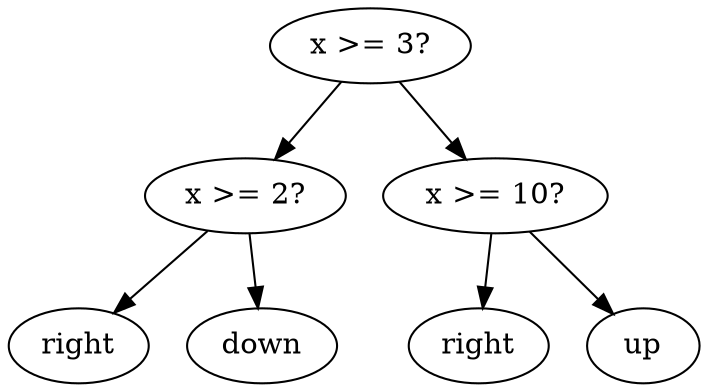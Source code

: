 digraph tree {
    "0x0" [label="x >= 3?"];
    "0x1" [label="x >= 2?"];
    "0x2" [label="right"];
    "0x3" [label="down"];
    "0x4" [label="x >= 10?"];
    "0x5" [label="right"];
    "0x6" [label="up"];
    "0x0" -> "0x1";
    "0x0" -> "0x4";
    "0x1" -> "0x2";
    "0x1" -> "0x3";
    "0x4" -> "0x5";
    "0x4" -> "0x6";
}
